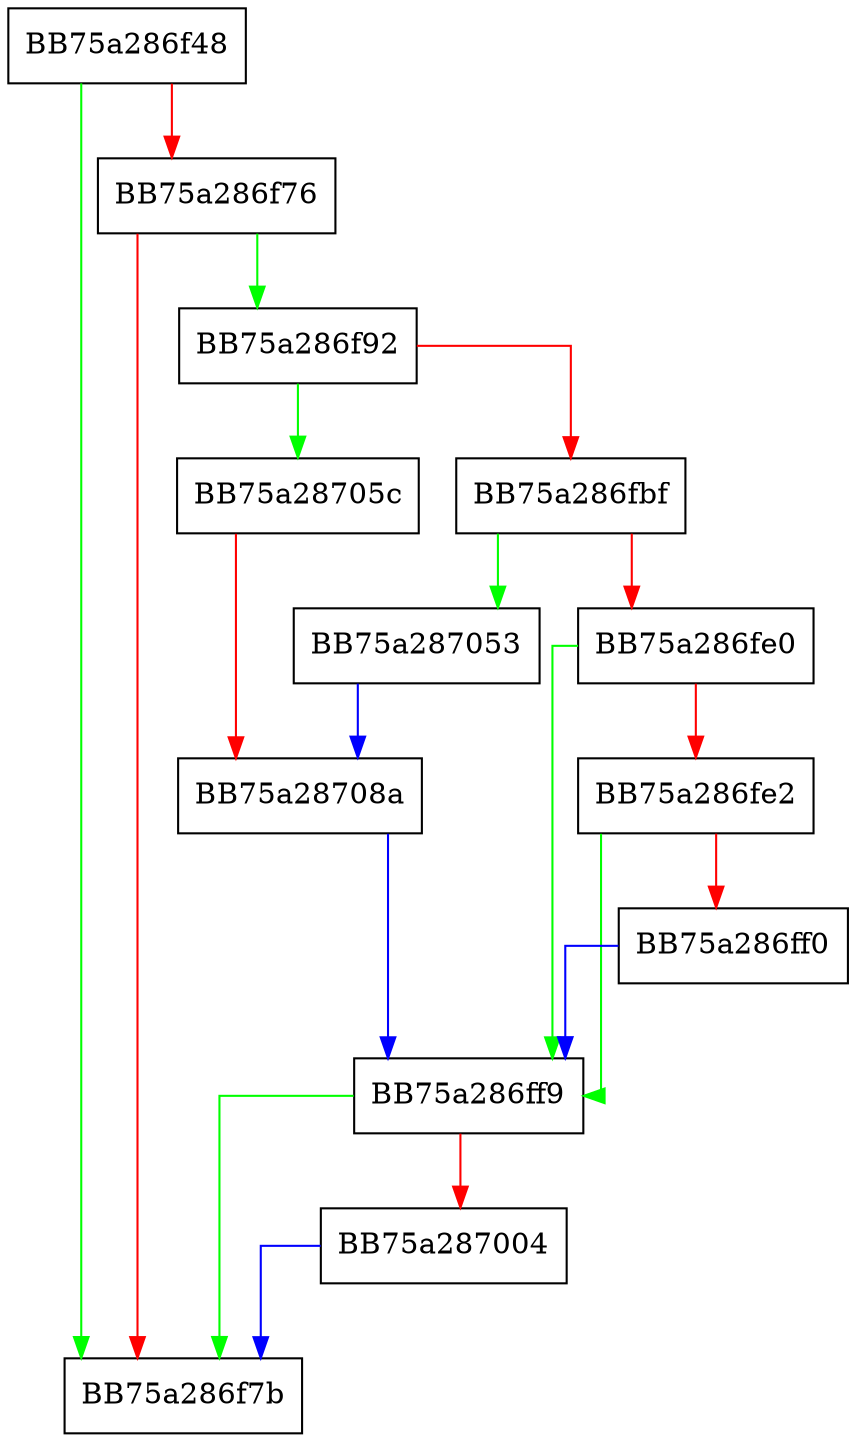 digraph computeLimitRegisters {
  node [shape="box"];
  graph [splines=ortho];
  BB75a286f48 -> BB75a286f7b [color="green"];
  BB75a286f48 -> BB75a286f76 [color="red"];
  BB75a286f76 -> BB75a286f92 [color="green"];
  BB75a286f76 -> BB75a286f7b [color="red"];
  BB75a286f92 -> BB75a28705c [color="green"];
  BB75a286f92 -> BB75a286fbf [color="red"];
  BB75a286fbf -> BB75a287053 [color="green"];
  BB75a286fbf -> BB75a286fe0 [color="red"];
  BB75a286fe0 -> BB75a286ff9 [color="green"];
  BB75a286fe0 -> BB75a286fe2 [color="red"];
  BB75a286fe2 -> BB75a286ff9 [color="green"];
  BB75a286fe2 -> BB75a286ff0 [color="red"];
  BB75a286ff0 -> BB75a286ff9 [color="blue"];
  BB75a286ff9 -> BB75a286f7b [color="green"];
  BB75a286ff9 -> BB75a287004 [color="red"];
  BB75a287004 -> BB75a286f7b [color="blue"];
  BB75a287053 -> BB75a28708a [color="blue"];
  BB75a28705c -> BB75a28708a [color="red"];
  BB75a28708a -> BB75a286ff9 [color="blue"];
}